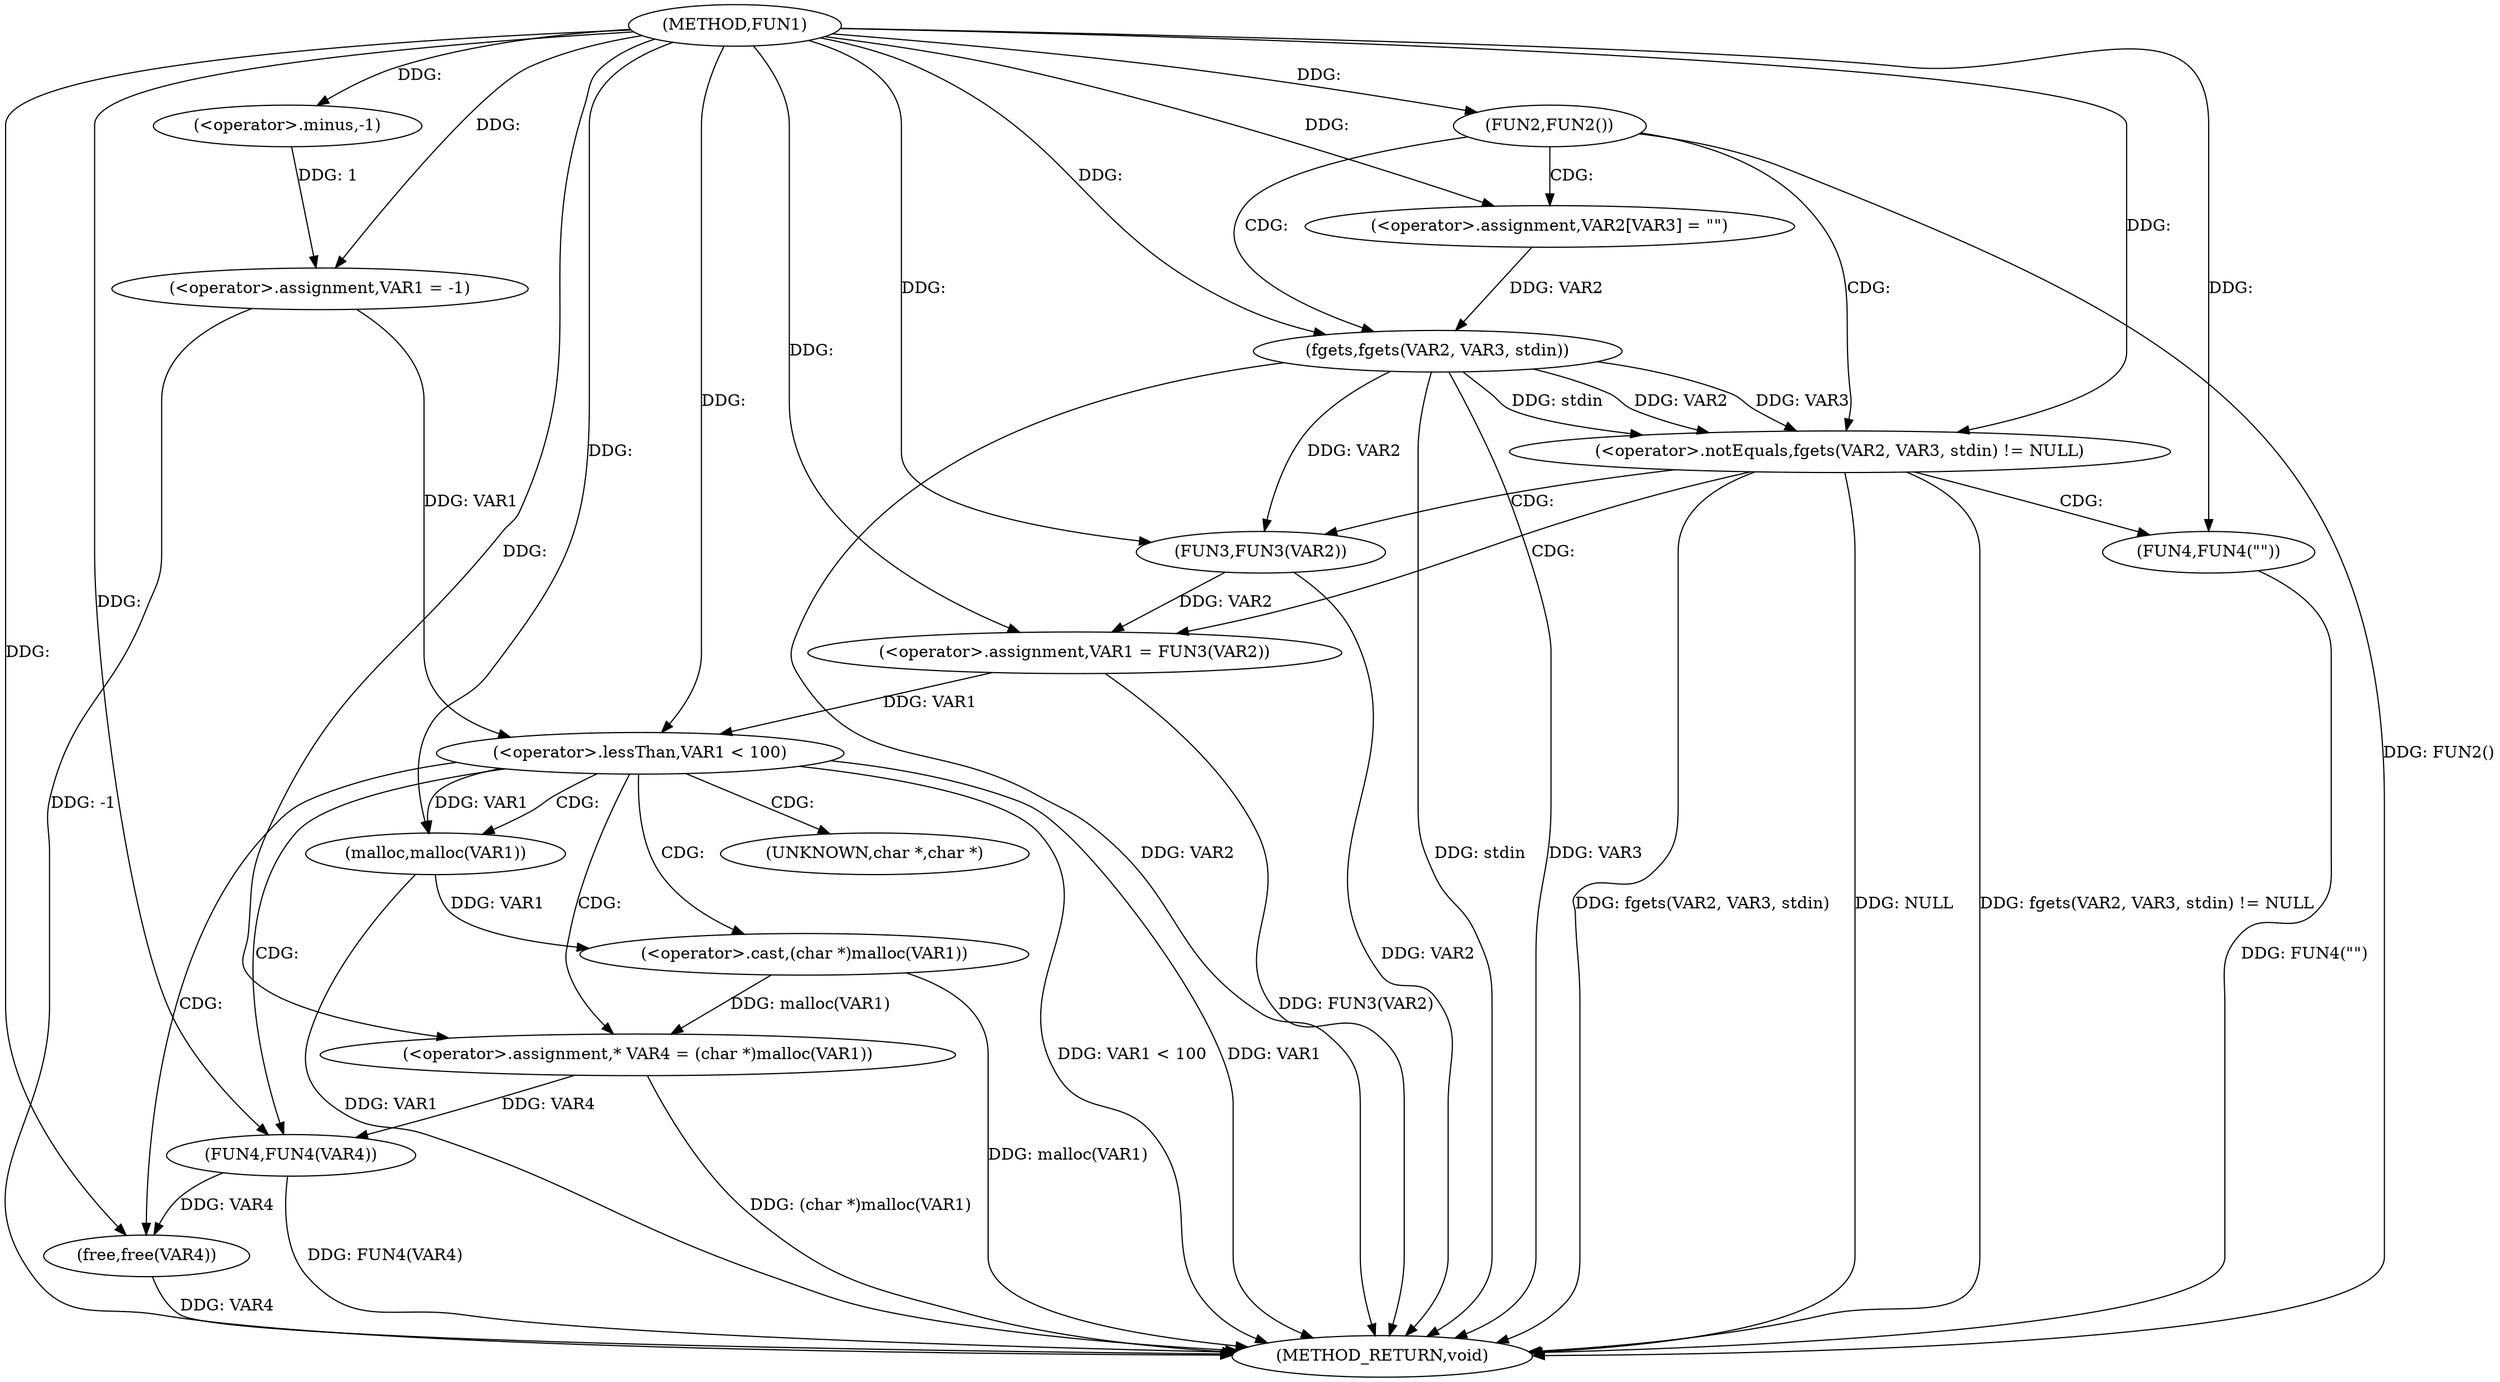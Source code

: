 digraph FUN1 {  
"1000100" [label = "(METHOD,FUN1)" ]
"1000147" [label = "(METHOD_RETURN,void)" ]
"1000103" [label = "(<operator>.assignment,VAR1 = -1)" ]
"1000105" [label = "(<operator>.minus,-1)" ]
"1000108" [label = "(FUN2,FUN2())" ]
"1000112" [label = "(<operator>.assignment,VAR2[VAR3] = \"\")" ]
"1000116" [label = "(<operator>.notEquals,fgets(VAR2, VAR3, stdin) != NULL)" ]
"1000117" [label = "(fgets,fgets(VAR2, VAR3, stdin))" ]
"1000123" [label = "(<operator>.assignment,VAR1 = FUN3(VAR2))" ]
"1000125" [label = "(FUN3,FUN3(VAR2))" ]
"1000129" [label = "(FUN4,FUN4(\"\"))" ]
"1000132" [label = "(<operator>.lessThan,VAR1 < 100)" ]
"1000137" [label = "(<operator>.assignment,* VAR4 = (char *)malloc(VAR1))" ]
"1000139" [label = "(<operator>.cast,(char *)malloc(VAR1))" ]
"1000141" [label = "(malloc,malloc(VAR1))" ]
"1000143" [label = "(FUN4,FUN4(VAR4))" ]
"1000145" [label = "(free,free(VAR4))" ]
"1000140" [label = "(UNKNOWN,char *,char *)" ]
  "1000116" -> "1000147"  [ label = "DDG: fgets(VAR2, VAR3, stdin)"] 
  "1000125" -> "1000147"  [ label = "DDG: VAR2"] 
  "1000141" -> "1000147"  [ label = "DDG: VAR1"] 
  "1000123" -> "1000147"  [ label = "DDG: FUN3(VAR2)"] 
  "1000108" -> "1000147"  [ label = "DDG: FUN2()"] 
  "1000103" -> "1000147"  [ label = "DDG: -1"] 
  "1000116" -> "1000147"  [ label = "DDG: NULL"] 
  "1000117" -> "1000147"  [ label = "DDG: VAR2"] 
  "1000117" -> "1000147"  [ label = "DDG: stdin"] 
  "1000117" -> "1000147"  [ label = "DDG: VAR3"] 
  "1000145" -> "1000147"  [ label = "DDG: VAR4"] 
  "1000116" -> "1000147"  [ label = "DDG: fgets(VAR2, VAR3, stdin) != NULL"] 
  "1000132" -> "1000147"  [ label = "DDG: VAR1 < 100"] 
  "1000139" -> "1000147"  [ label = "DDG: malloc(VAR1)"] 
  "1000137" -> "1000147"  [ label = "DDG: (char *)malloc(VAR1)"] 
  "1000129" -> "1000147"  [ label = "DDG: FUN4(\"\")"] 
  "1000132" -> "1000147"  [ label = "DDG: VAR1"] 
  "1000143" -> "1000147"  [ label = "DDG: FUN4(VAR4)"] 
  "1000105" -> "1000103"  [ label = "DDG: 1"] 
  "1000100" -> "1000103"  [ label = "DDG: "] 
  "1000100" -> "1000105"  [ label = "DDG: "] 
  "1000100" -> "1000108"  [ label = "DDG: "] 
  "1000100" -> "1000112"  [ label = "DDG: "] 
  "1000117" -> "1000116"  [ label = "DDG: VAR2"] 
  "1000117" -> "1000116"  [ label = "DDG: VAR3"] 
  "1000117" -> "1000116"  [ label = "DDG: stdin"] 
  "1000112" -> "1000117"  [ label = "DDG: VAR2"] 
  "1000100" -> "1000117"  [ label = "DDG: "] 
  "1000100" -> "1000116"  [ label = "DDG: "] 
  "1000125" -> "1000123"  [ label = "DDG: VAR2"] 
  "1000100" -> "1000123"  [ label = "DDG: "] 
  "1000117" -> "1000125"  [ label = "DDG: VAR2"] 
  "1000100" -> "1000125"  [ label = "DDG: "] 
  "1000100" -> "1000129"  [ label = "DDG: "] 
  "1000103" -> "1000132"  [ label = "DDG: VAR1"] 
  "1000123" -> "1000132"  [ label = "DDG: VAR1"] 
  "1000100" -> "1000132"  [ label = "DDG: "] 
  "1000139" -> "1000137"  [ label = "DDG: malloc(VAR1)"] 
  "1000100" -> "1000137"  [ label = "DDG: "] 
  "1000141" -> "1000139"  [ label = "DDG: VAR1"] 
  "1000132" -> "1000141"  [ label = "DDG: VAR1"] 
  "1000100" -> "1000141"  [ label = "DDG: "] 
  "1000137" -> "1000143"  [ label = "DDG: VAR4"] 
  "1000100" -> "1000143"  [ label = "DDG: "] 
  "1000143" -> "1000145"  [ label = "DDG: VAR4"] 
  "1000100" -> "1000145"  [ label = "DDG: "] 
  "1000108" -> "1000112"  [ label = "CDG: "] 
  "1000108" -> "1000116"  [ label = "CDG: "] 
  "1000108" -> "1000117"  [ label = "CDG: "] 
  "1000116" -> "1000125"  [ label = "CDG: "] 
  "1000116" -> "1000129"  [ label = "CDG: "] 
  "1000116" -> "1000123"  [ label = "CDG: "] 
  "1000132" -> "1000143"  [ label = "CDG: "] 
  "1000132" -> "1000137"  [ label = "CDG: "] 
  "1000132" -> "1000141"  [ label = "CDG: "] 
  "1000132" -> "1000145"  [ label = "CDG: "] 
  "1000132" -> "1000139"  [ label = "CDG: "] 
  "1000132" -> "1000140"  [ label = "CDG: "] 
}
